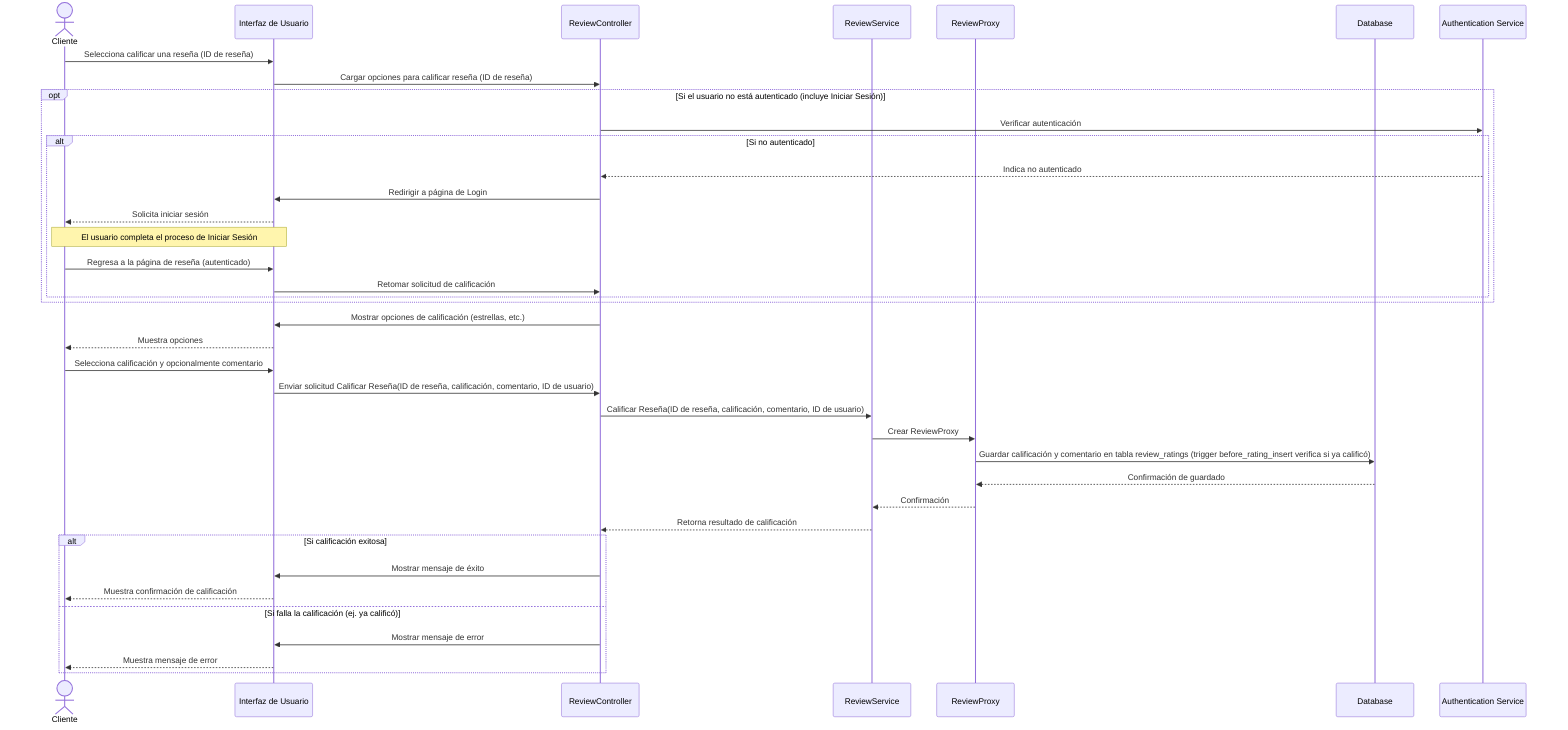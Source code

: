 sequenceDiagram
    actor Cliente
    participant UI as Interfaz de Usuario
    participant RC as ReviewController
    participant RS as ReviewService
    participant RP as ReviewProxy
    participant DB as Database
    participant Auth as Authentication Service

    Cliente->>UI: Selecciona calificar una reseña (ID de reseña)
    UI->>RC: Cargar opciones para calificar reseña (ID de reseña)

    opt Si el usuario no está autenticado (incluye Iniciar Sesión)
        RC->>Auth: Verificar autenticación
        alt Si no autenticado
            Auth-->>RC: Indica no autenticado
            RC->>UI: Redirigir a página de Login
            UI-->>Cliente: Solicita iniciar sesión
            Note over Cliente,UI: El usuario completa el proceso de Iniciar Sesión
            Cliente->>UI: Regresa a la página de reseña (autenticado)
            UI->>RC: Retomar solicitud de calificación
        end
    end

    RC->>UI: Mostrar opciones de calificación (estrellas, etc.)
    UI-->>Cliente: Muestra opciones

    Cliente->>UI: Selecciona calificación y opcionalmente comentario
    UI->>RC: Enviar solicitud Calificar Reseña(ID de reseña, calificación, comentario, ID de usuario)
    RC->>RS: Calificar Reseña(ID de reseña, calificación, comentario, ID de usuario)
    RS->>RP: Crear ReviewProxy
    RP->>DB: Guardar calificación y comentario en tabla review_ratings (trigger before_rating_insert verifica si ya calificó)
    DB-->>RP: Confirmación de guardado
    RP-->>RS: Confirmación
    RS-->>RC: Retorna resultado de calificación

    alt Si calificación exitosa
        RC->>UI: Mostrar mensaje de éxito
        UI-->>Cliente: Muestra confirmación de calificación
    else Si falla la calificación (ej. ya calificó)
        RC->>UI: Mostrar mensaje de error
        UI-->>Cliente: Muestra mensaje de error
    end